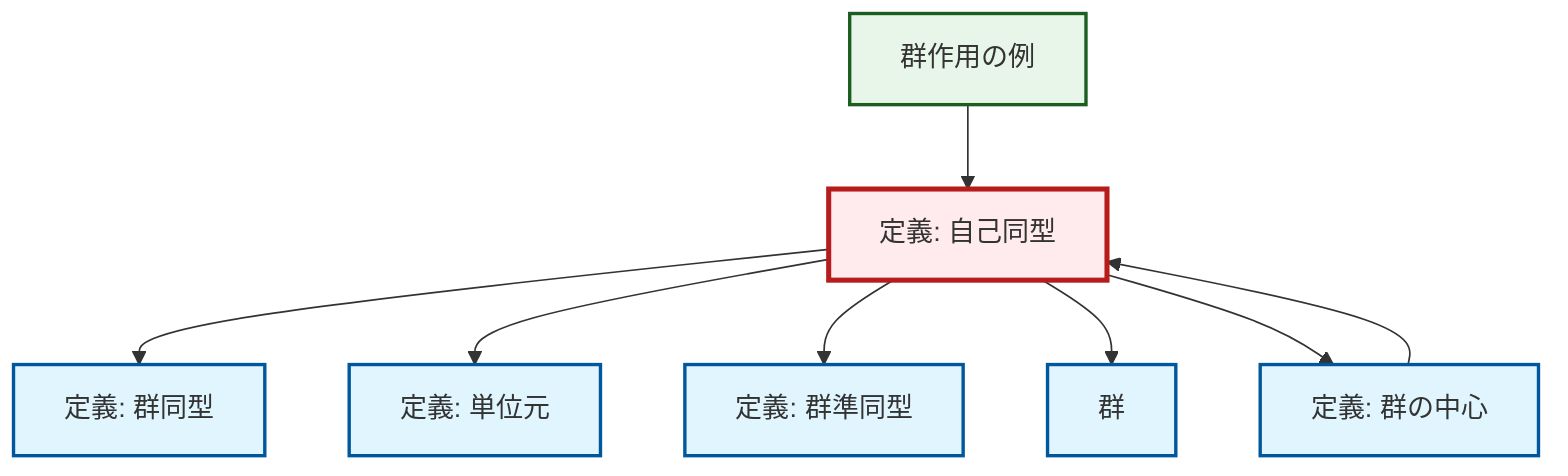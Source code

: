 graph TD
    classDef definition fill:#e1f5fe,stroke:#01579b,stroke-width:2px
    classDef theorem fill:#f3e5f5,stroke:#4a148c,stroke-width:2px
    classDef axiom fill:#fff3e0,stroke:#e65100,stroke-width:2px
    classDef example fill:#e8f5e9,stroke:#1b5e20,stroke-width:2px
    classDef current fill:#ffebee,stroke:#b71c1c,stroke-width:3px
    ex-group-action-examples["群作用の例"]:::example
    def-automorphism["定義: 自己同型"]:::definition
    def-identity-element["定義: 単位元"]:::definition
    def-center-of-group["定義: 群の中心"]:::definition
    def-homomorphism["定義: 群準同型"]:::definition
    def-group["群"]:::definition
    def-isomorphism["定義: 群同型"]:::definition
    def-automorphism --> def-isomorphism
    def-automorphism --> def-identity-element
    def-automorphism --> def-homomorphism
    def-automorphism --> def-group
    ex-group-action-examples --> def-automorphism
    def-center-of-group --> def-automorphism
    def-automorphism --> def-center-of-group
    class def-automorphism current